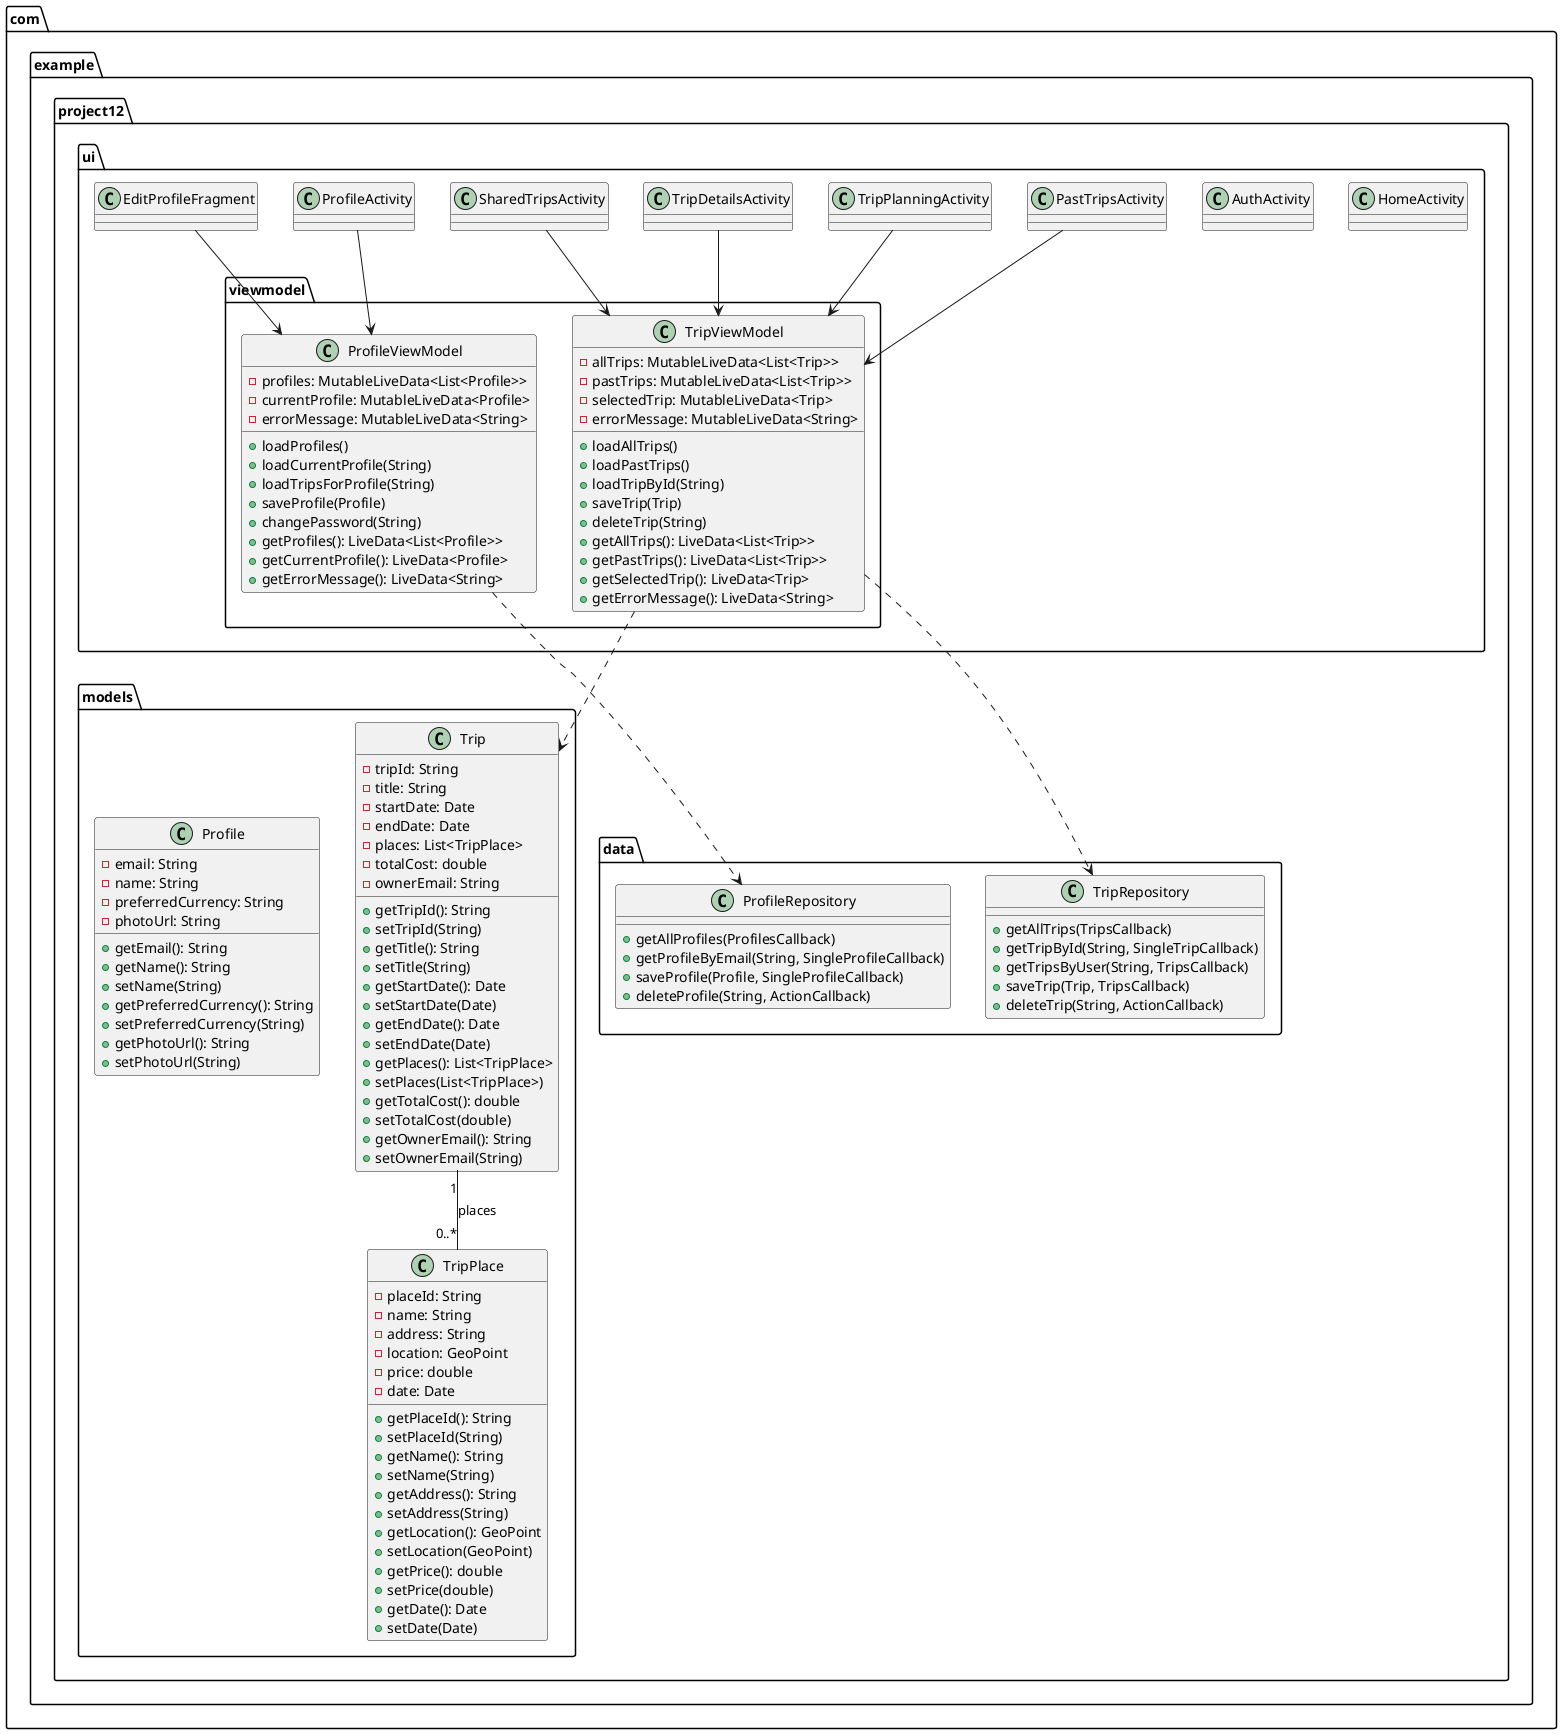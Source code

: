 @startuml
'— define packages for clarity —
package "com.example.project12.models" {
  class Trip {
    - tripId: String
    - title: String
    - startDate: Date
    - endDate: Date
    - places: List<TripPlace>
    - totalCost: double
    - ownerEmail: String
    + getTripId(): String
    + setTripId(String)
    + getTitle(): String
    + setTitle(String)
    + getStartDate(): Date
    + setStartDate(Date)
    + getEndDate(): Date
    + setEndDate(Date)
    + getPlaces(): List<TripPlace>
    + setPlaces(List<TripPlace>)
    + getTotalCost(): double
    + setTotalCost(double)
    + getOwnerEmail(): String
    + setOwnerEmail(String)
  }

  class TripPlace {
    - placeId: String
    - name: String
    - address: String
    - location: GeoPoint
    - price: double
    - date: Date
    + getPlaceId(): String
    + setPlaceId(String)
    + getName(): String
    + setName(String)
    + getAddress(): String
    + setAddress(String)
    + getLocation(): GeoPoint
    + setLocation(GeoPoint)
    + getPrice(): double
    + setPrice(double)
    + getDate(): Date
    + setDate(Date)
  }

  class Profile {
    - email: String
    - name: String
    - preferredCurrency: String
    - photoUrl: String
    + getEmail(): String
    + getName(): String
    + setName(String)
    + getPreferredCurrency(): String
    + setPreferredCurrency(String)
    + getPhotoUrl(): String
    + setPhotoUrl(String)
  }
}

package "com.example.project12.data" {
  class TripRepository {
    + getAllTrips(TripsCallback)
    + getTripById(String, SingleTripCallback)
    + getTripsByUser(String, TripsCallback)
    + saveTrip(Trip, TripsCallback)
    + deleteTrip(String, ActionCallback)
  }
  class ProfileRepository {
    + getAllProfiles(ProfilesCallback)
    + getProfileByEmail(String, SingleProfileCallback)
    + saveProfile(Profile, SingleProfileCallback)
    + deleteProfile(String, ActionCallback)
  }
}

package "com.example.project12.ui.viewmodel" {
  class TripViewModel {
    - allTrips: MutableLiveData<List<Trip>>
    - pastTrips: MutableLiveData<List<Trip>>
    - selectedTrip: MutableLiveData<Trip>
    - errorMessage: MutableLiveData<String>
    + loadAllTrips()
    + loadPastTrips()
    + loadTripById(String)
    + saveTrip(Trip)
    + deleteTrip(String)
    + getAllTrips(): LiveData<List<Trip>>
    + getPastTrips(): LiveData<List<Trip>>
    + getSelectedTrip(): LiveData<Trip>
    + getErrorMessage(): LiveData<String>
  }
  class ProfileViewModel {
    - profiles: MutableLiveData<List<Profile>>
    - currentProfile: MutableLiveData<Profile>
    - errorMessage: MutableLiveData<String>
    + loadProfiles()
    + loadCurrentProfile(String)
    + loadTripsForProfile(String)
    + saveProfile(Profile)
    + changePassword(String)
    + getProfiles(): LiveData<List<Profile>>
    + getCurrentProfile(): LiveData<Profile>
    + getErrorMessage(): LiveData<String>
  }
}

package "com.example.project12.ui" {
  class HomeActivity
  class AuthActivity
  class PastTripsActivity
  class TripPlanningActivity
  class TripDetailsActivity
  class SharedTripsActivity
  class ProfileActivity
  class EditProfileFragment
}

'— relationships —
Trip "1" -- "0..*" TripPlace : places
TripViewModel ..> TripRepository
TripViewModel ..> Trip
ProfileViewModel ..> ProfileRepository
TripDetailsActivity --> TripViewModel
TripPlanningActivity --> TripViewModel
PastTripsActivity --> TripViewModel
SharedTripsActivity --> TripViewModel
ProfileActivity --> ProfileViewModel
EditProfileFragment --> ProfileViewModel

@enduml
